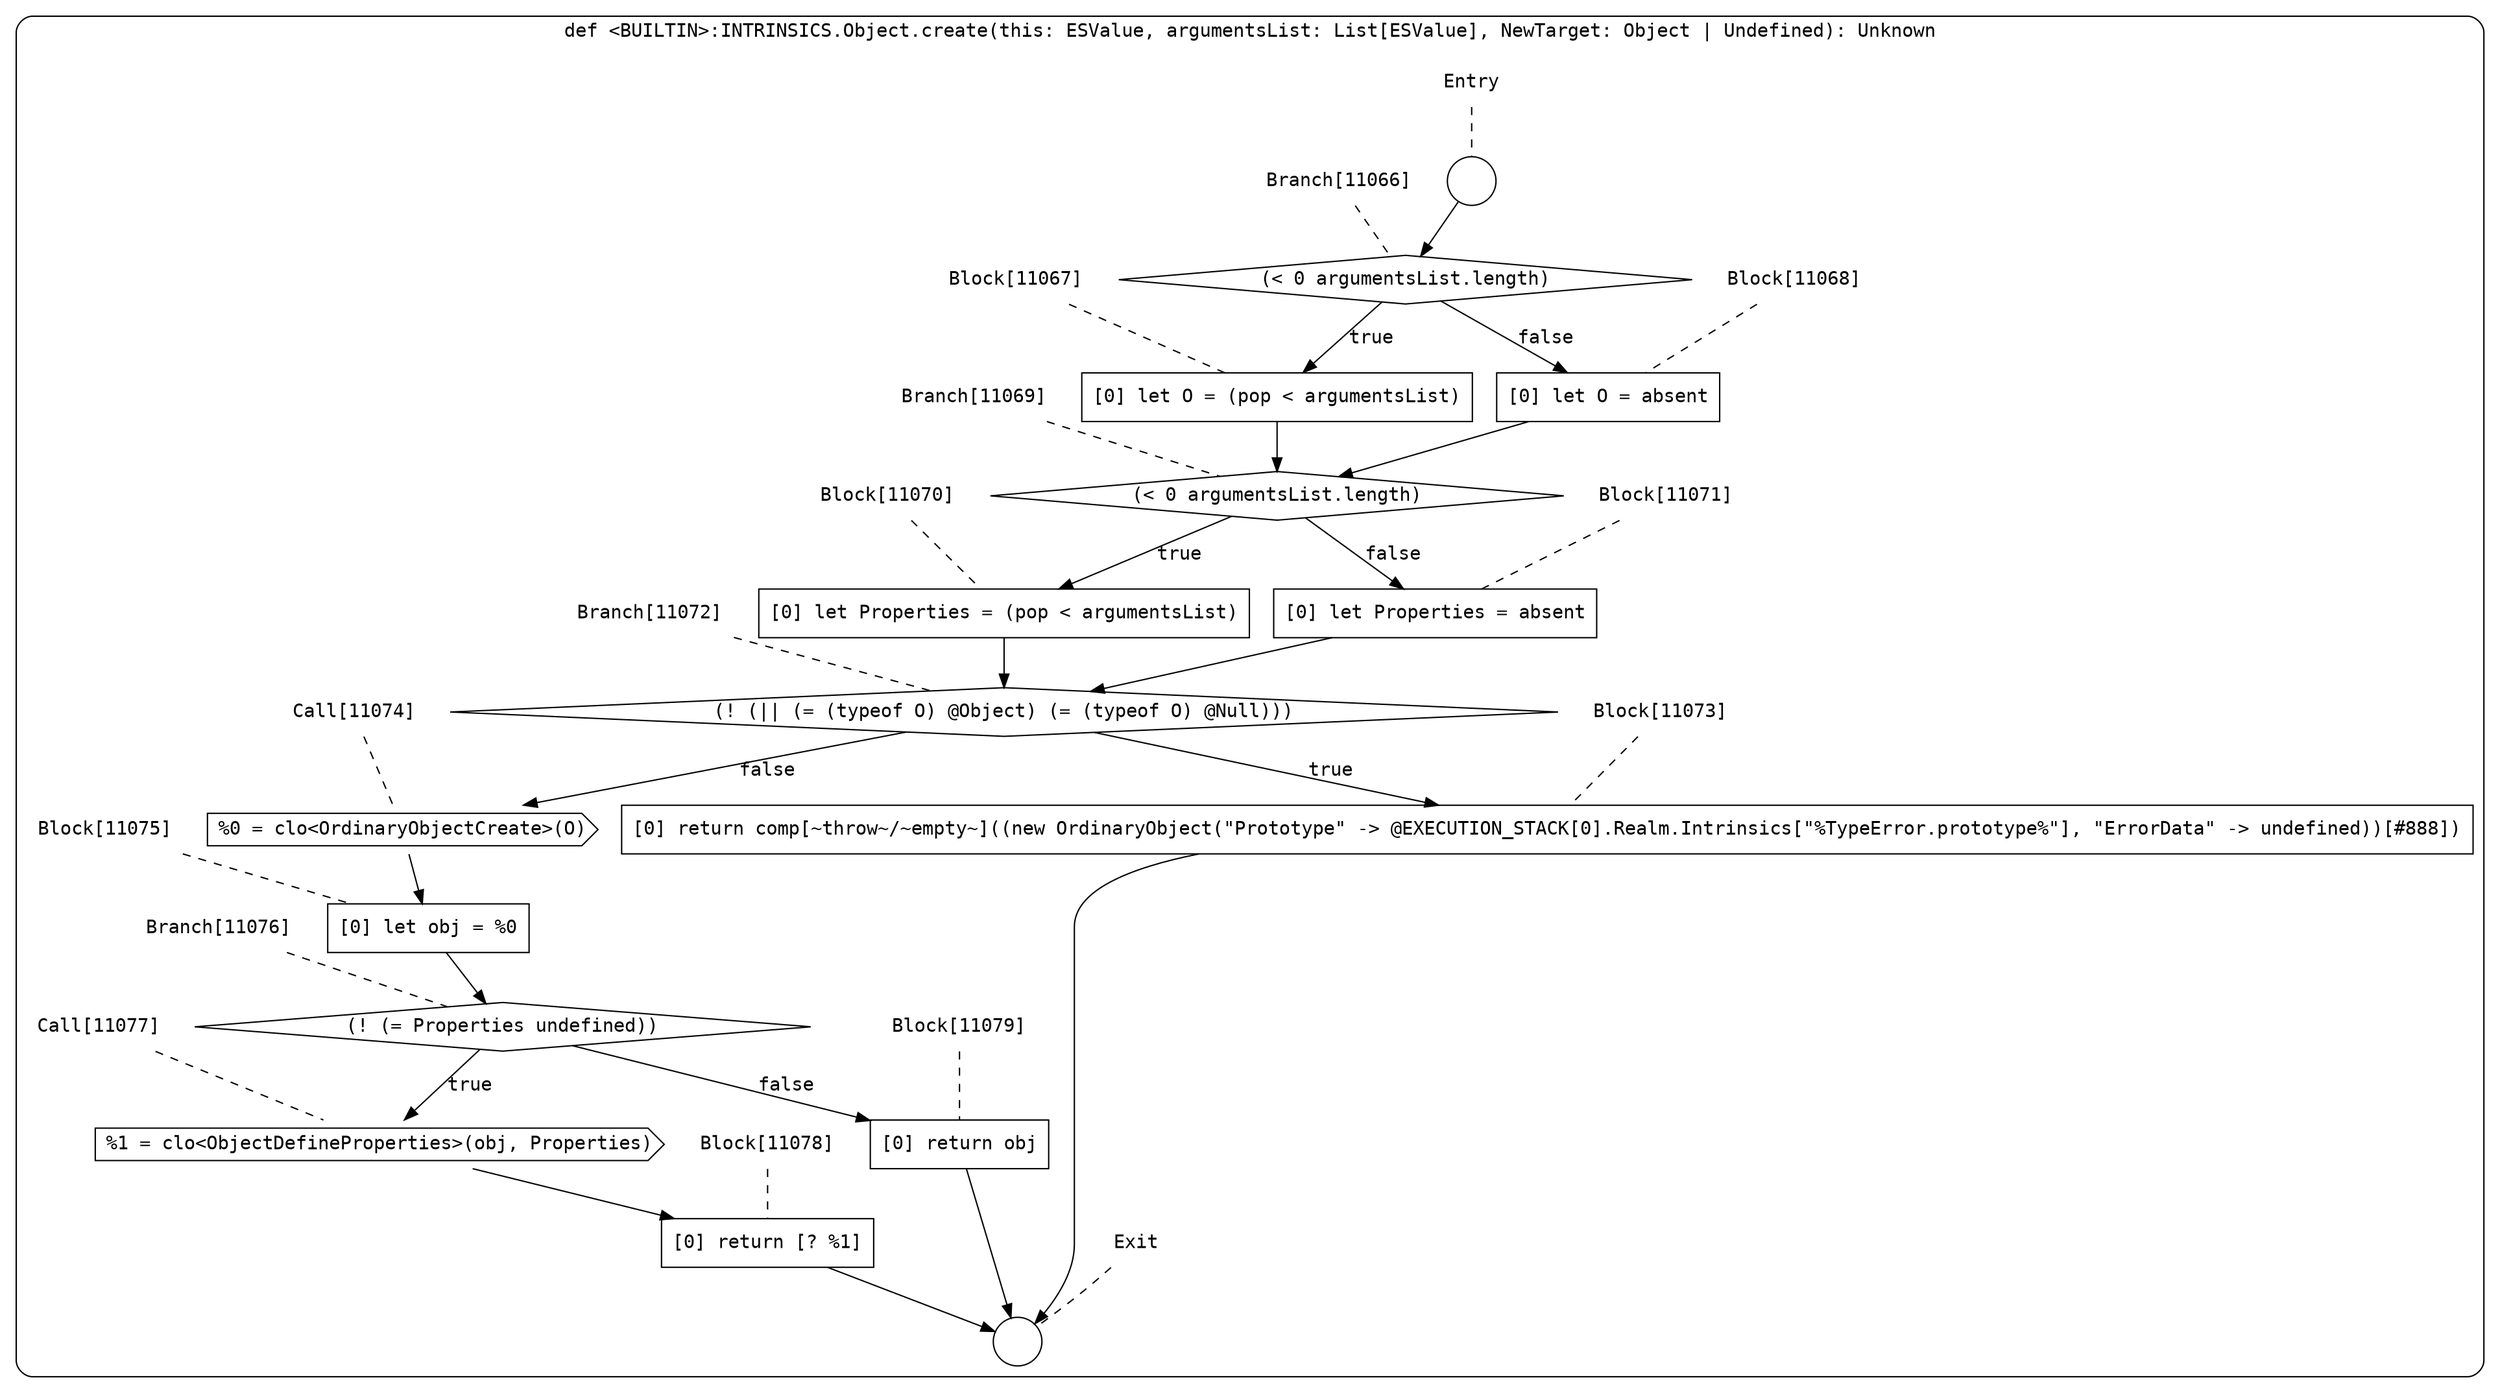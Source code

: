digraph {
  graph [fontname = "Consolas"]
  node [fontname = "Consolas"]
  edge [fontname = "Consolas"]
  subgraph cluster1997 {
    label = "def <BUILTIN>:INTRINSICS.Object.create(this: ESValue, argumentsList: List[ESValue], NewTarget: Object | Undefined): Unknown"
    style = rounded
    cluster1997_entry_name [shape=none, label=<<font color="black">Entry</font>>]
    cluster1997_entry_name -> cluster1997_entry [arrowhead=none, color="black", style=dashed]
    cluster1997_entry [shape=circle label=" " color="black" fillcolor="white" style=filled]
    cluster1997_entry -> node11066 [color="black"]
    cluster1997_exit_name [shape=none, label=<<font color="black">Exit</font>>]
    cluster1997_exit_name -> cluster1997_exit [arrowhead=none, color="black", style=dashed]
    cluster1997_exit [shape=circle label=" " color="black" fillcolor="white" style=filled]
    node11066_name [shape=none, label=<<font color="black">Branch[11066]</font>>]
    node11066_name -> node11066 [arrowhead=none, color="black", style=dashed]
    node11066 [shape=diamond, label=<<font color="black">(&lt; 0 argumentsList.length)</font>> color="black" fillcolor="white", style=filled]
    node11066 -> node11067 [label=<<font color="black">true</font>> color="black"]
    node11066 -> node11068 [label=<<font color="black">false</font>> color="black"]
    node11067_name [shape=none, label=<<font color="black">Block[11067]</font>>]
    node11067_name -> node11067 [arrowhead=none, color="black", style=dashed]
    node11067 [shape=box, label=<<font color="black">[0] let O = (pop &lt; argumentsList)<BR ALIGN="LEFT"/></font>> color="black" fillcolor="white", style=filled]
    node11067 -> node11069 [color="black"]
    node11068_name [shape=none, label=<<font color="black">Block[11068]</font>>]
    node11068_name -> node11068 [arrowhead=none, color="black", style=dashed]
    node11068 [shape=box, label=<<font color="black">[0] let O = absent<BR ALIGN="LEFT"/></font>> color="black" fillcolor="white", style=filled]
    node11068 -> node11069 [color="black"]
    node11069_name [shape=none, label=<<font color="black">Branch[11069]</font>>]
    node11069_name -> node11069 [arrowhead=none, color="black", style=dashed]
    node11069 [shape=diamond, label=<<font color="black">(&lt; 0 argumentsList.length)</font>> color="black" fillcolor="white", style=filled]
    node11069 -> node11070 [label=<<font color="black">true</font>> color="black"]
    node11069 -> node11071 [label=<<font color="black">false</font>> color="black"]
    node11070_name [shape=none, label=<<font color="black">Block[11070]</font>>]
    node11070_name -> node11070 [arrowhead=none, color="black", style=dashed]
    node11070 [shape=box, label=<<font color="black">[0] let Properties = (pop &lt; argumentsList)<BR ALIGN="LEFT"/></font>> color="black" fillcolor="white", style=filled]
    node11070 -> node11072 [color="black"]
    node11071_name [shape=none, label=<<font color="black">Block[11071]</font>>]
    node11071_name -> node11071 [arrowhead=none, color="black", style=dashed]
    node11071 [shape=box, label=<<font color="black">[0] let Properties = absent<BR ALIGN="LEFT"/></font>> color="black" fillcolor="white", style=filled]
    node11071 -> node11072 [color="black"]
    node11072_name [shape=none, label=<<font color="black">Branch[11072]</font>>]
    node11072_name -> node11072 [arrowhead=none, color="black", style=dashed]
    node11072 [shape=diamond, label=<<font color="black">(! (|| (= (typeof O) @Object) (= (typeof O) @Null)))</font>> color="black" fillcolor="white", style=filled]
    node11072 -> node11073 [label=<<font color="black">true</font>> color="black"]
    node11072 -> node11074 [label=<<font color="black">false</font>> color="black"]
    node11073_name [shape=none, label=<<font color="black">Block[11073]</font>>]
    node11073_name -> node11073 [arrowhead=none, color="black", style=dashed]
    node11073 [shape=box, label=<<font color="black">[0] return comp[~throw~/~empty~]((new OrdinaryObject(&quot;Prototype&quot; -&gt; @EXECUTION_STACK[0].Realm.Intrinsics[&quot;%TypeError.prototype%&quot;], &quot;ErrorData&quot; -&gt; undefined))[#888])<BR ALIGN="LEFT"/></font>> color="black" fillcolor="white", style=filled]
    node11073 -> cluster1997_exit [color="black"]
    node11074_name [shape=none, label=<<font color="black">Call[11074]</font>>]
    node11074_name -> node11074 [arrowhead=none, color="black", style=dashed]
    node11074 [shape=cds, label=<<font color="black">%0 = clo&lt;OrdinaryObjectCreate&gt;(O)</font>> color="black" fillcolor="white", style=filled]
    node11074 -> node11075 [color="black"]
    node11075_name [shape=none, label=<<font color="black">Block[11075]</font>>]
    node11075_name -> node11075 [arrowhead=none, color="black", style=dashed]
    node11075 [shape=box, label=<<font color="black">[0] let obj = %0<BR ALIGN="LEFT"/></font>> color="black" fillcolor="white", style=filled]
    node11075 -> node11076 [color="black"]
    node11076_name [shape=none, label=<<font color="black">Branch[11076]</font>>]
    node11076_name -> node11076 [arrowhead=none, color="black", style=dashed]
    node11076 [shape=diamond, label=<<font color="black">(! (= Properties undefined))</font>> color="black" fillcolor="white", style=filled]
    node11076 -> node11077 [label=<<font color="black">true</font>> color="black"]
    node11076 -> node11079 [label=<<font color="black">false</font>> color="black"]
    node11077_name [shape=none, label=<<font color="black">Call[11077]</font>>]
    node11077_name -> node11077 [arrowhead=none, color="black", style=dashed]
    node11077 [shape=cds, label=<<font color="black">%1 = clo&lt;ObjectDefineProperties&gt;(obj, Properties)</font>> color="black" fillcolor="white", style=filled]
    node11077 -> node11078 [color="black"]
    node11079_name [shape=none, label=<<font color="black">Block[11079]</font>>]
    node11079_name -> node11079 [arrowhead=none, color="black", style=dashed]
    node11079 [shape=box, label=<<font color="black">[0] return obj<BR ALIGN="LEFT"/></font>> color="black" fillcolor="white", style=filled]
    node11079 -> cluster1997_exit [color="black"]
    node11078_name [shape=none, label=<<font color="black">Block[11078]</font>>]
    node11078_name -> node11078 [arrowhead=none, color="black", style=dashed]
    node11078 [shape=box, label=<<font color="black">[0] return [? %1]<BR ALIGN="LEFT"/></font>> color="black" fillcolor="white", style=filled]
    node11078 -> cluster1997_exit [color="black"]
  }
}